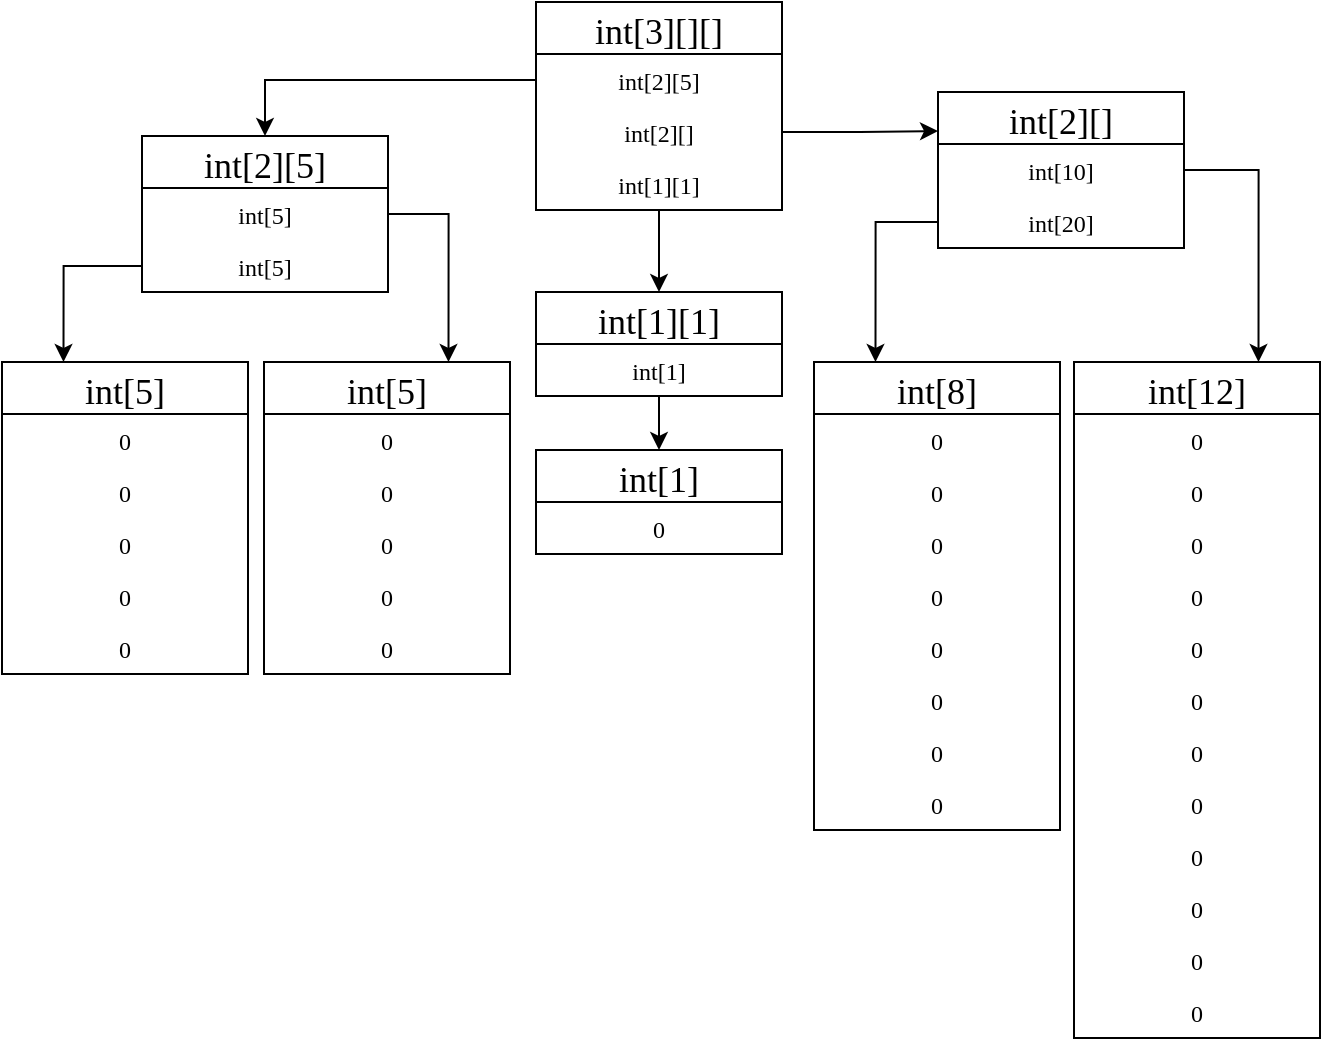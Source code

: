 <mxfile version="14.1.8" type="device"><diagram id="to3MwtR0nYY5kpwn-BLh" name="Page-1"><mxGraphModel dx="981" dy="594" grid="0" gridSize="10" guides="1" tooltips="1" connect="1" arrows="1" fold="1" page="1" pageScale="1" pageWidth="4800" pageHeight="4800" math="0" shadow="0"><root><mxCell id="0"/><mxCell id="1" parent="0"/><mxCell id="vis3shkJaJePJJkHoDAn-30" style="edgeStyle=orthogonalEdgeStyle;rounded=0;orthogonalLoop=1;jettySize=auto;html=1;entryX=0.5;entryY=0;entryDx=0;entryDy=0;" edge="1" parent="1" source="vis3shkJaJePJJkHoDAn-1" target="vis3shkJaJePJJkHoDAn-14"><mxGeometry relative="1" as="geometry"/></mxCell><mxCell id="vis3shkJaJePJJkHoDAn-1" value="int[3][][]" style="swimlane;fontStyle=0;childLayout=stackLayout;horizontal=1;startSize=26;fillColor=none;horizontalStack=0;resizeParent=1;resizeParentMax=0;resizeLast=0;collapsible=0;marginBottom=0;fontFamily=JetBrains Mono;fontSize=18;expand=1;" vertex="1" parent="1"><mxGeometry x="689" y="388" width="123" height="104" as="geometry"><mxRectangle x="650" y="388" width="77" height="26" as="alternateBounds"/></mxGeometry></mxCell><mxCell id="vis3shkJaJePJJkHoDAn-2" value="int[2][5]" style="text;strokeColor=none;fillColor=none;align=center;verticalAlign=middle;spacingLeft=4;spacingRight=4;overflow=hidden;rotatable=0;points=[[0,0.5],[1,0.5]];portConstraint=eastwest;fontFamily=JetBrains Mono;" vertex="1" parent="vis3shkJaJePJJkHoDAn-1"><mxGeometry y="26" width="123" height="26" as="geometry"/></mxCell><mxCell id="vis3shkJaJePJJkHoDAn-3" value="int[2][]" style="text;strokeColor=none;fillColor=none;align=center;verticalAlign=middle;spacingLeft=4;spacingRight=4;overflow=hidden;rotatable=0;points=[[0,0.5],[1,0.5]];portConstraint=eastwest;fontFamily=JetBrains Mono;" vertex="1" parent="vis3shkJaJePJJkHoDAn-1"><mxGeometry y="52" width="123" height="26" as="geometry"/></mxCell><mxCell id="vis3shkJaJePJJkHoDAn-4" value="int[1][1]" style="text;strokeColor=none;fillColor=none;align=center;verticalAlign=middle;spacingLeft=4;spacingRight=4;overflow=hidden;rotatable=0;points=[[0,0.5],[1,0.5]];portConstraint=eastwest;fontFamily=JetBrains Mono;" vertex="1" parent="vis3shkJaJePJJkHoDAn-1"><mxGeometry y="78" width="123" height="26" as="geometry"/></mxCell><mxCell id="vis3shkJaJePJJkHoDAn-5" value="int[2][5]" style="swimlane;fontStyle=0;childLayout=stackLayout;horizontal=1;startSize=26;fillColor=none;horizontalStack=0;resizeParent=1;resizeParentMax=0;resizeLast=0;collapsible=0;marginBottom=0;fontFamily=JetBrains Mono;fontSize=18;expand=1;" vertex="1" parent="1"><mxGeometry x="492" y="455" width="123" height="78" as="geometry"><mxRectangle x="650" y="388" width="77" height="26" as="alternateBounds"/></mxGeometry></mxCell><mxCell id="vis3shkJaJePJJkHoDAn-6" value="int[5]" style="text;strokeColor=none;fillColor=none;align=center;verticalAlign=middle;spacingLeft=4;spacingRight=4;overflow=hidden;rotatable=0;points=[[0,0.5],[1,0.5]];portConstraint=eastwest;fontFamily=JetBrains Mono;" vertex="1" parent="vis3shkJaJePJJkHoDAn-5"><mxGeometry y="26" width="123" height="26" as="geometry"/></mxCell><mxCell id="vis3shkJaJePJJkHoDAn-7" value="int[5]" style="text;strokeColor=none;fillColor=none;align=center;verticalAlign=middle;spacingLeft=4;spacingRight=4;overflow=hidden;rotatable=0;points=[[0,0.5],[1,0.5]];portConstraint=eastwest;fontFamily=JetBrains Mono;" vertex="1" parent="vis3shkJaJePJJkHoDAn-5"><mxGeometry y="52" width="123" height="26" as="geometry"/></mxCell><mxCell id="vis3shkJaJePJJkHoDAn-9" value="int[2][]" style="swimlane;fontStyle=0;childLayout=stackLayout;horizontal=1;startSize=26;fillColor=none;horizontalStack=0;resizeParent=1;resizeParentMax=0;resizeLast=0;collapsible=0;marginBottom=0;fontFamily=JetBrains Mono;fontSize=18;expand=1;" vertex="1" parent="1"><mxGeometry x="890" y="433" width="123" height="78" as="geometry"><mxRectangle x="650" y="388" width="77" height="26" as="alternateBounds"/></mxGeometry></mxCell><mxCell id="vis3shkJaJePJJkHoDAn-10" value="int[10]" style="text;strokeColor=none;fillColor=none;align=center;verticalAlign=middle;spacingLeft=4;spacingRight=4;overflow=hidden;rotatable=0;points=[[0,0.5],[1,0.5]];portConstraint=eastwest;fontFamily=JetBrains Mono;" vertex="1" parent="vis3shkJaJePJJkHoDAn-9"><mxGeometry y="26" width="123" height="26" as="geometry"/></mxCell><mxCell id="vis3shkJaJePJJkHoDAn-11" value="int[20]" style="text;strokeColor=none;fillColor=none;align=center;verticalAlign=middle;spacingLeft=4;spacingRight=4;overflow=hidden;rotatable=0;points=[[0,0.5],[1,0.5]];portConstraint=eastwest;fontFamily=JetBrains Mono;" vertex="1" parent="vis3shkJaJePJJkHoDAn-9"><mxGeometry y="52" width="123" height="26" as="geometry"/></mxCell><mxCell id="vis3shkJaJePJJkHoDAn-13" style="edgeStyle=orthogonalEdgeStyle;rounded=0;orthogonalLoop=1;jettySize=auto;html=1;exitX=1;exitY=0.5;exitDx=0;exitDy=0;entryX=0;entryY=0.25;entryDx=0;entryDy=0;fontFamily=JetBrains Mono;fontSize=18;" edge="1" parent="1" source="vis3shkJaJePJJkHoDAn-3" target="vis3shkJaJePJJkHoDAn-9"><mxGeometry relative="1" as="geometry"/></mxCell><mxCell id="vis3shkJaJePJJkHoDAn-29" style="edgeStyle=orthogonalEdgeStyle;rounded=0;orthogonalLoop=1;jettySize=auto;html=1;entryX=0.5;entryY=0;entryDx=0;entryDy=0;" edge="1" parent="1" source="vis3shkJaJePJJkHoDAn-14" target="vis3shkJaJePJJkHoDAn-25"><mxGeometry relative="1" as="geometry"/></mxCell><mxCell id="vis3shkJaJePJJkHoDAn-14" value="int[1][1]" style="swimlane;fontStyle=0;childLayout=stackLayout;horizontal=1;startSize=26;fillColor=none;horizontalStack=0;resizeParent=1;resizeParentMax=0;resizeLast=0;collapsible=0;marginBottom=0;fontFamily=JetBrains Mono;fontSize=18;expand=1;" vertex="1" parent="1"><mxGeometry x="689" y="533" width="123" height="52" as="geometry"><mxRectangle x="650" y="388" width="77" height="26" as="alternateBounds"/></mxGeometry></mxCell><mxCell id="vis3shkJaJePJJkHoDAn-15" value="int[1]" style="text;strokeColor=none;fillColor=none;align=center;verticalAlign=middle;spacingLeft=4;spacingRight=4;overflow=hidden;rotatable=0;points=[[0,0.5],[1,0.5]];portConstraint=eastwest;fontFamily=JetBrains Mono;" vertex="1" parent="vis3shkJaJePJJkHoDAn-14"><mxGeometry y="26" width="123" height="26" as="geometry"/></mxCell><mxCell id="vis3shkJaJePJJkHoDAn-25" value="int[1]" style="swimlane;fontStyle=0;childLayout=stackLayout;horizontal=1;startSize=26;fillColor=none;horizontalStack=0;resizeParent=1;resizeParentMax=0;resizeLast=0;collapsible=0;marginBottom=0;fontFamily=JetBrains Mono;fontSize=18;expand=1;" vertex="1" parent="1"><mxGeometry x="689" y="612" width="123" height="52" as="geometry"><mxRectangle x="650" y="388" width="77" height="26" as="alternateBounds"/></mxGeometry></mxCell><mxCell id="vis3shkJaJePJJkHoDAn-26" value="0" style="text;strokeColor=none;fillColor=none;align=center;verticalAlign=middle;spacingLeft=4;spacingRight=4;overflow=hidden;rotatable=0;points=[[0,0.5],[1,0.5]];portConstraint=eastwest;fontFamily=JetBrains Mono;" vertex="1" parent="vis3shkJaJePJJkHoDAn-25"><mxGeometry y="26" width="123" height="26" as="geometry"/></mxCell><mxCell id="vis3shkJaJePJJkHoDAn-31" style="edgeStyle=orthogonalEdgeStyle;rounded=0;orthogonalLoop=1;jettySize=auto;html=1;exitX=0;exitY=0.5;exitDx=0;exitDy=0;entryX=0.5;entryY=0;entryDx=0;entryDy=0;" edge="1" parent="1" source="vis3shkJaJePJJkHoDAn-2" target="vis3shkJaJePJJkHoDAn-5"><mxGeometry relative="1" as="geometry"/></mxCell><mxCell id="vis3shkJaJePJJkHoDAn-32" value="int[5]" style="swimlane;fontStyle=0;childLayout=stackLayout;horizontal=1;startSize=26;fillColor=none;horizontalStack=0;resizeParent=1;resizeParentMax=0;resizeLast=0;collapsible=0;marginBottom=0;fontFamily=JetBrains Mono;fontSize=18;expand=1;" vertex="1" parent="1"><mxGeometry x="422" y="568" width="123" height="156" as="geometry"><mxRectangle x="650" y="388" width="77" height="26" as="alternateBounds"/></mxGeometry></mxCell><mxCell id="vis3shkJaJePJJkHoDAn-33" value="0" style="text;strokeColor=none;fillColor=none;align=center;verticalAlign=middle;spacingLeft=4;spacingRight=4;overflow=hidden;rotatable=0;points=[[0,0.5],[1,0.5]];portConstraint=eastwest;fontFamily=JetBrains Mono;" vertex="1" parent="vis3shkJaJePJJkHoDAn-32"><mxGeometry y="26" width="123" height="26" as="geometry"/></mxCell><mxCell id="vis3shkJaJePJJkHoDAn-34" value="0" style="text;strokeColor=none;fillColor=none;align=center;verticalAlign=middle;spacingLeft=4;spacingRight=4;overflow=hidden;rotatable=0;points=[[0,0.5],[1,0.5]];portConstraint=eastwest;fontFamily=JetBrains Mono;" vertex="1" parent="vis3shkJaJePJJkHoDAn-32"><mxGeometry y="52" width="123" height="26" as="geometry"/></mxCell><mxCell id="vis3shkJaJePJJkHoDAn-38" value="0" style="text;strokeColor=none;fillColor=none;align=center;verticalAlign=middle;spacingLeft=4;spacingRight=4;overflow=hidden;rotatable=0;points=[[0,0.5],[1,0.5]];portConstraint=eastwest;fontFamily=JetBrains Mono;" vertex="1" parent="vis3shkJaJePJJkHoDAn-32"><mxGeometry y="78" width="123" height="26" as="geometry"/></mxCell><mxCell id="vis3shkJaJePJJkHoDAn-39" value="0" style="text;strokeColor=none;fillColor=none;align=center;verticalAlign=middle;spacingLeft=4;spacingRight=4;overflow=hidden;rotatable=0;points=[[0,0.5],[1,0.5]];portConstraint=eastwest;fontFamily=JetBrains Mono;" vertex="1" parent="vis3shkJaJePJJkHoDAn-32"><mxGeometry y="104" width="123" height="26" as="geometry"/></mxCell><mxCell id="vis3shkJaJePJJkHoDAn-40" value="0" style="text;strokeColor=none;fillColor=none;align=center;verticalAlign=middle;spacingLeft=4;spacingRight=4;overflow=hidden;rotatable=0;points=[[0,0.5],[1,0.5]];portConstraint=eastwest;fontFamily=JetBrains Mono;" vertex="1" parent="vis3shkJaJePJJkHoDAn-32"><mxGeometry y="130" width="123" height="26" as="geometry"/></mxCell><mxCell id="vis3shkJaJePJJkHoDAn-41" value="int[5]" style="swimlane;fontStyle=0;childLayout=stackLayout;horizontal=1;startSize=26;fillColor=none;horizontalStack=0;resizeParent=1;resizeParentMax=0;resizeLast=0;collapsible=0;marginBottom=0;fontFamily=JetBrains Mono;fontSize=18;expand=1;" vertex="1" parent="1"><mxGeometry x="553" y="568" width="123" height="156" as="geometry"><mxRectangle x="650" y="388" width="77" height="26" as="alternateBounds"/></mxGeometry></mxCell><mxCell id="vis3shkJaJePJJkHoDAn-42" value="0" style="text;strokeColor=none;fillColor=none;align=center;verticalAlign=middle;spacingLeft=4;spacingRight=4;overflow=hidden;rotatable=0;points=[[0,0.5],[1,0.5]];portConstraint=eastwest;fontFamily=JetBrains Mono;" vertex="1" parent="vis3shkJaJePJJkHoDAn-41"><mxGeometry y="26" width="123" height="26" as="geometry"/></mxCell><mxCell id="vis3shkJaJePJJkHoDAn-43" value="0" style="text;strokeColor=none;fillColor=none;align=center;verticalAlign=middle;spacingLeft=4;spacingRight=4;overflow=hidden;rotatable=0;points=[[0,0.5],[1,0.5]];portConstraint=eastwest;fontFamily=JetBrains Mono;" vertex="1" parent="vis3shkJaJePJJkHoDAn-41"><mxGeometry y="52" width="123" height="26" as="geometry"/></mxCell><mxCell id="vis3shkJaJePJJkHoDAn-44" value="0" style="text;strokeColor=none;fillColor=none;align=center;verticalAlign=middle;spacingLeft=4;spacingRight=4;overflow=hidden;rotatable=0;points=[[0,0.5],[1,0.5]];portConstraint=eastwest;fontFamily=JetBrains Mono;" vertex="1" parent="vis3shkJaJePJJkHoDAn-41"><mxGeometry y="78" width="123" height="26" as="geometry"/></mxCell><mxCell id="vis3shkJaJePJJkHoDAn-45" value="0" style="text;strokeColor=none;fillColor=none;align=center;verticalAlign=middle;spacingLeft=4;spacingRight=4;overflow=hidden;rotatable=0;points=[[0,0.5],[1,0.5]];portConstraint=eastwest;fontFamily=JetBrains Mono;" vertex="1" parent="vis3shkJaJePJJkHoDAn-41"><mxGeometry y="104" width="123" height="26" as="geometry"/></mxCell><mxCell id="vis3shkJaJePJJkHoDAn-46" value="0" style="text;strokeColor=none;fillColor=none;align=center;verticalAlign=middle;spacingLeft=4;spacingRight=4;overflow=hidden;rotatable=0;points=[[0,0.5],[1,0.5]];portConstraint=eastwest;fontFamily=JetBrains Mono;" vertex="1" parent="vis3shkJaJePJJkHoDAn-41"><mxGeometry y="130" width="123" height="26" as="geometry"/></mxCell><mxCell id="vis3shkJaJePJJkHoDAn-47" style="edgeStyle=orthogonalEdgeStyle;rounded=0;orthogonalLoop=1;jettySize=auto;html=1;exitX=0;exitY=0.5;exitDx=0;exitDy=0;entryX=0.25;entryY=0;entryDx=0;entryDy=0;" edge="1" parent="1" source="vis3shkJaJePJJkHoDAn-7" target="vis3shkJaJePJJkHoDAn-32"><mxGeometry relative="1" as="geometry"/></mxCell><mxCell id="vis3shkJaJePJJkHoDAn-48" style="edgeStyle=orthogonalEdgeStyle;rounded=0;orthogonalLoop=1;jettySize=auto;html=1;exitX=1;exitY=0.5;exitDx=0;exitDy=0;entryX=0.75;entryY=0;entryDx=0;entryDy=0;" edge="1" parent="1" source="vis3shkJaJePJJkHoDAn-6" target="vis3shkJaJePJJkHoDAn-41"><mxGeometry relative="1" as="geometry"/></mxCell><mxCell id="vis3shkJaJePJJkHoDAn-49" value="int[8]" style="swimlane;fontStyle=0;childLayout=stackLayout;horizontal=1;startSize=26;fillColor=none;horizontalStack=0;resizeParent=1;resizeParentMax=0;resizeLast=0;collapsible=0;marginBottom=0;fontFamily=JetBrains Mono;fontSize=18;expand=1;" vertex="1" parent="1"><mxGeometry x="828" y="568" width="123" height="234" as="geometry"><mxRectangle x="650" y="388" width="77" height="26" as="alternateBounds"/></mxGeometry></mxCell><mxCell id="vis3shkJaJePJJkHoDAn-50" value="0" style="text;strokeColor=none;fillColor=none;align=center;verticalAlign=middle;spacingLeft=4;spacingRight=4;overflow=hidden;rotatable=0;points=[[0,0.5],[1,0.5]];portConstraint=eastwest;fontFamily=JetBrains Mono;" vertex="1" parent="vis3shkJaJePJJkHoDAn-49"><mxGeometry y="26" width="123" height="26" as="geometry"/></mxCell><mxCell id="vis3shkJaJePJJkHoDAn-51" value="0" style="text;strokeColor=none;fillColor=none;align=center;verticalAlign=middle;spacingLeft=4;spacingRight=4;overflow=hidden;rotatable=0;points=[[0,0.5],[1,0.5]];portConstraint=eastwest;fontFamily=JetBrains Mono;" vertex="1" parent="vis3shkJaJePJJkHoDAn-49"><mxGeometry y="52" width="123" height="26" as="geometry"/></mxCell><mxCell id="vis3shkJaJePJJkHoDAn-52" value="0" style="text;strokeColor=none;fillColor=none;align=center;verticalAlign=middle;spacingLeft=4;spacingRight=4;overflow=hidden;rotatable=0;points=[[0,0.5],[1,0.5]];portConstraint=eastwest;fontFamily=JetBrains Mono;" vertex="1" parent="vis3shkJaJePJJkHoDAn-49"><mxGeometry y="78" width="123" height="26" as="geometry"/></mxCell><mxCell id="vis3shkJaJePJJkHoDAn-53" value="0" style="text;strokeColor=none;fillColor=none;align=center;verticalAlign=middle;spacingLeft=4;spacingRight=4;overflow=hidden;rotatable=0;points=[[0,0.5],[1,0.5]];portConstraint=eastwest;fontFamily=JetBrains Mono;" vertex="1" parent="vis3shkJaJePJJkHoDAn-49"><mxGeometry y="104" width="123" height="26" as="geometry"/></mxCell><mxCell id="vis3shkJaJePJJkHoDAn-54" value="0" style="text;strokeColor=none;fillColor=none;align=center;verticalAlign=middle;spacingLeft=4;spacingRight=4;overflow=hidden;rotatable=0;points=[[0,0.5],[1,0.5]];portConstraint=eastwest;fontFamily=JetBrains Mono;" vertex="1" parent="vis3shkJaJePJJkHoDAn-49"><mxGeometry y="130" width="123" height="26" as="geometry"/></mxCell><mxCell id="vis3shkJaJePJJkHoDAn-63" value="0" style="text;strokeColor=none;fillColor=none;align=center;verticalAlign=middle;spacingLeft=4;spacingRight=4;overflow=hidden;rotatable=0;points=[[0,0.5],[1,0.5]];portConstraint=eastwest;fontFamily=JetBrains Mono;" vertex="1" parent="vis3shkJaJePJJkHoDAn-49"><mxGeometry y="156" width="123" height="26" as="geometry"/></mxCell><mxCell id="vis3shkJaJePJJkHoDAn-64" value="0" style="text;strokeColor=none;fillColor=none;align=center;verticalAlign=middle;spacingLeft=4;spacingRight=4;overflow=hidden;rotatable=0;points=[[0,0.5],[1,0.5]];portConstraint=eastwest;fontFamily=JetBrains Mono;" vertex="1" parent="vis3shkJaJePJJkHoDAn-49"><mxGeometry y="182" width="123" height="26" as="geometry"/></mxCell><mxCell id="vis3shkJaJePJJkHoDAn-66" value="0" style="text;strokeColor=none;fillColor=none;align=center;verticalAlign=middle;spacingLeft=4;spacingRight=4;overflow=hidden;rotatable=0;points=[[0,0.5],[1,0.5]];portConstraint=eastwest;fontFamily=JetBrains Mono;" vertex="1" parent="vis3shkJaJePJJkHoDAn-49"><mxGeometry y="208" width="123" height="26" as="geometry"/></mxCell><mxCell id="vis3shkJaJePJJkHoDAn-55" value="int[12]" style="swimlane;fontStyle=0;childLayout=stackLayout;horizontal=1;startSize=26;fillColor=none;horizontalStack=0;resizeParent=1;resizeParentMax=0;resizeLast=0;collapsible=0;marginBottom=0;fontFamily=JetBrains Mono;fontSize=18;expand=1;" vertex="1" parent="1"><mxGeometry x="958" y="568" width="123" height="338" as="geometry"><mxRectangle x="650" y="388" width="77" height="26" as="alternateBounds"/></mxGeometry></mxCell><mxCell id="vis3shkJaJePJJkHoDAn-56" value="0" style="text;strokeColor=none;fillColor=none;align=center;verticalAlign=middle;spacingLeft=4;spacingRight=4;overflow=hidden;rotatable=0;points=[[0,0.5],[1,0.5]];portConstraint=eastwest;fontFamily=JetBrains Mono;" vertex="1" parent="vis3shkJaJePJJkHoDAn-55"><mxGeometry y="26" width="123" height="26" as="geometry"/></mxCell><mxCell id="vis3shkJaJePJJkHoDAn-57" value="0" style="text;strokeColor=none;fillColor=none;align=center;verticalAlign=middle;spacingLeft=4;spacingRight=4;overflow=hidden;rotatable=0;points=[[0,0.5],[1,0.5]];portConstraint=eastwest;fontFamily=JetBrains Mono;" vertex="1" parent="vis3shkJaJePJJkHoDAn-55"><mxGeometry y="52" width="123" height="26" as="geometry"/></mxCell><mxCell id="vis3shkJaJePJJkHoDAn-58" value="0" style="text;strokeColor=none;fillColor=none;align=center;verticalAlign=middle;spacingLeft=4;spacingRight=4;overflow=hidden;rotatable=0;points=[[0,0.5],[1,0.5]];portConstraint=eastwest;fontFamily=JetBrains Mono;" vertex="1" parent="vis3shkJaJePJJkHoDAn-55"><mxGeometry y="78" width="123" height="26" as="geometry"/></mxCell><mxCell id="vis3shkJaJePJJkHoDAn-59" value="0" style="text;strokeColor=none;fillColor=none;align=center;verticalAlign=middle;spacingLeft=4;spacingRight=4;overflow=hidden;rotatable=0;points=[[0,0.5],[1,0.5]];portConstraint=eastwest;fontFamily=JetBrains Mono;" vertex="1" parent="vis3shkJaJePJJkHoDAn-55"><mxGeometry y="104" width="123" height="26" as="geometry"/></mxCell><mxCell id="vis3shkJaJePJJkHoDAn-60" value="0" style="text;strokeColor=none;fillColor=none;align=center;verticalAlign=middle;spacingLeft=4;spacingRight=4;overflow=hidden;rotatable=0;points=[[0,0.5],[1,0.5]];portConstraint=eastwest;fontFamily=JetBrains Mono;" vertex="1" parent="vis3shkJaJePJJkHoDAn-55"><mxGeometry y="130" width="123" height="26" as="geometry"/></mxCell><mxCell id="vis3shkJaJePJJkHoDAn-69" value="0" style="text;strokeColor=none;fillColor=none;align=center;verticalAlign=middle;spacingLeft=4;spacingRight=4;overflow=hidden;rotatable=0;points=[[0,0.5],[1,0.5]];portConstraint=eastwest;fontFamily=JetBrains Mono;" vertex="1" parent="vis3shkJaJePJJkHoDAn-55"><mxGeometry y="156" width="123" height="26" as="geometry"/></mxCell><mxCell id="vis3shkJaJePJJkHoDAn-70" value="0" style="text;strokeColor=none;fillColor=none;align=center;verticalAlign=middle;spacingLeft=4;spacingRight=4;overflow=hidden;rotatable=0;points=[[0,0.5],[1,0.5]];portConstraint=eastwest;fontFamily=JetBrains Mono;" vertex="1" parent="vis3shkJaJePJJkHoDAn-55"><mxGeometry y="182" width="123" height="26" as="geometry"/></mxCell><mxCell id="vis3shkJaJePJJkHoDAn-71" value="0" style="text;strokeColor=none;fillColor=none;align=center;verticalAlign=middle;spacingLeft=4;spacingRight=4;overflow=hidden;rotatable=0;points=[[0,0.5],[1,0.5]];portConstraint=eastwest;fontFamily=JetBrains Mono;" vertex="1" parent="vis3shkJaJePJJkHoDAn-55"><mxGeometry y="208" width="123" height="26" as="geometry"/></mxCell><mxCell id="vis3shkJaJePJJkHoDAn-72" value="0" style="text;strokeColor=none;fillColor=none;align=center;verticalAlign=middle;spacingLeft=4;spacingRight=4;overflow=hidden;rotatable=0;points=[[0,0.5],[1,0.5]];portConstraint=eastwest;fontFamily=JetBrains Mono;" vertex="1" parent="vis3shkJaJePJJkHoDAn-55"><mxGeometry y="234" width="123" height="26" as="geometry"/></mxCell><mxCell id="vis3shkJaJePJJkHoDAn-73" value="0" style="text;strokeColor=none;fillColor=none;align=center;verticalAlign=middle;spacingLeft=4;spacingRight=4;overflow=hidden;rotatable=0;points=[[0,0.5],[1,0.5]];portConstraint=eastwest;fontFamily=JetBrains Mono;" vertex="1" parent="vis3shkJaJePJJkHoDAn-55"><mxGeometry y="260" width="123" height="26" as="geometry"/></mxCell><mxCell id="vis3shkJaJePJJkHoDAn-74" value="0" style="text;strokeColor=none;fillColor=none;align=center;verticalAlign=middle;spacingLeft=4;spacingRight=4;overflow=hidden;rotatable=0;points=[[0,0.5],[1,0.5]];portConstraint=eastwest;fontFamily=JetBrains Mono;" vertex="1" parent="vis3shkJaJePJJkHoDAn-55"><mxGeometry y="286" width="123" height="26" as="geometry"/></mxCell><mxCell id="vis3shkJaJePJJkHoDAn-75" value="0" style="text;strokeColor=none;fillColor=none;align=center;verticalAlign=middle;spacingLeft=4;spacingRight=4;overflow=hidden;rotatable=0;points=[[0,0.5],[1,0.5]];portConstraint=eastwest;fontFamily=JetBrains Mono;" vertex="1" parent="vis3shkJaJePJJkHoDAn-55"><mxGeometry y="312" width="123" height="26" as="geometry"/></mxCell><mxCell id="vis3shkJaJePJJkHoDAn-61" style="edgeStyle=orthogonalEdgeStyle;rounded=0;orthogonalLoop=1;jettySize=auto;html=1;exitX=0;exitY=0.5;exitDx=0;exitDy=0;entryX=0.25;entryY=0;entryDx=0;entryDy=0;" edge="1" parent="1" source="vis3shkJaJePJJkHoDAn-11" target="vis3shkJaJePJJkHoDAn-49"><mxGeometry relative="1" as="geometry"/></mxCell><mxCell id="vis3shkJaJePJJkHoDAn-62" style="edgeStyle=orthogonalEdgeStyle;rounded=0;orthogonalLoop=1;jettySize=auto;html=1;exitX=1;exitY=0.5;exitDx=0;exitDy=0;entryX=0.75;entryY=0;entryDx=0;entryDy=0;" edge="1" parent="1" source="vis3shkJaJePJJkHoDAn-10" target="vis3shkJaJePJJkHoDAn-55"><mxGeometry relative="1" as="geometry"/></mxCell></root></mxGraphModel></diagram></mxfile>